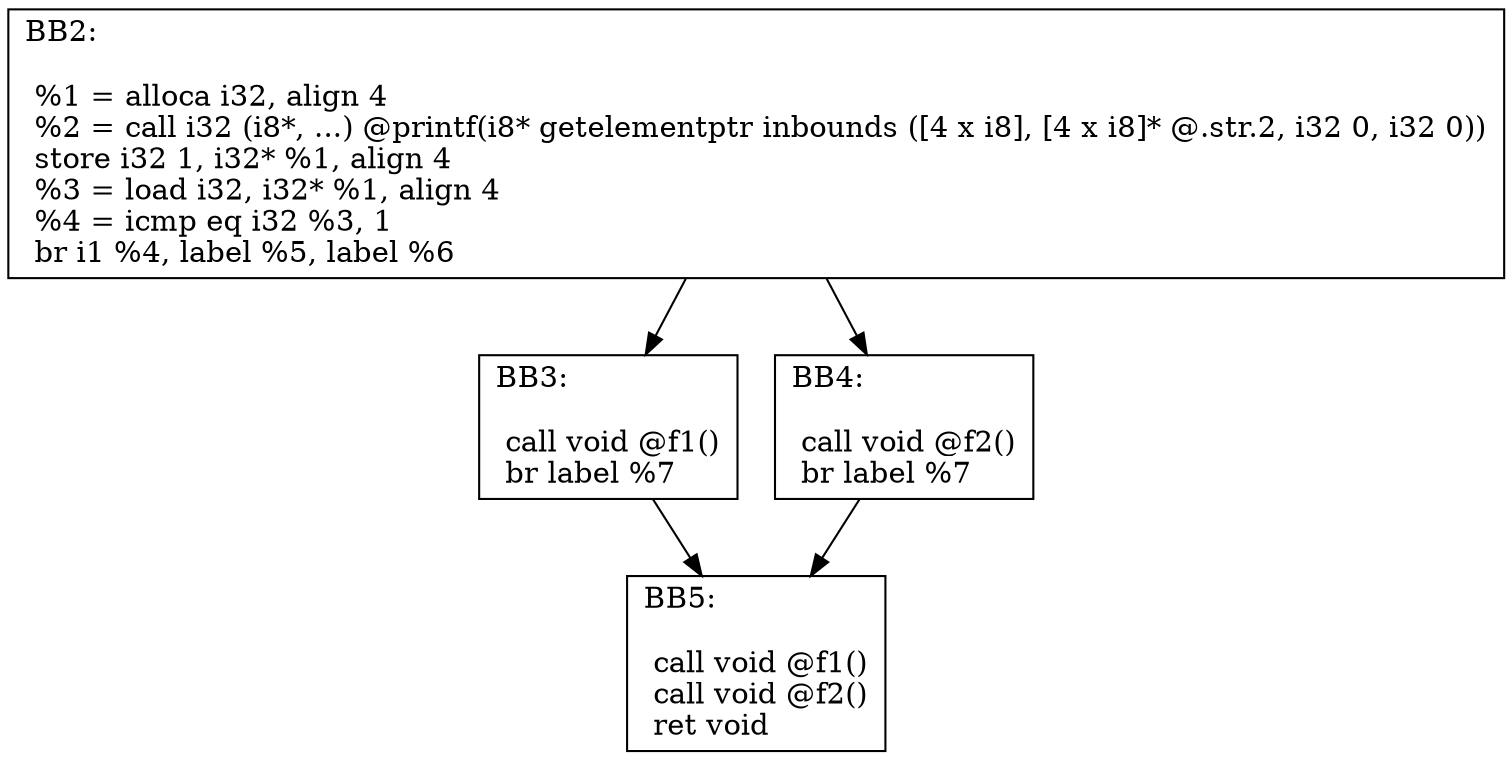 digraph "CFG for'f3' function" {
	BB2 [shape=record, label="{BB2:\l\l  %1 = alloca i32, align 4\l
  %2 = call i32 (i8*, ...) @printf(i8* getelementptr inbounds ([4 x i8], [4 x i8]* @.str.2, i32 0, i32 0))\l
  store i32 1, i32* %1, align 4\l
  %3 = load i32, i32* %1, align 4\l
  %4 = icmp eq i32 %3, 1\l
  br i1 %4, label %5, label %6\l
}"];
	BB2-> BB3;
	BB2-> BB4;
	BB3 [shape=record, label="{BB3:\l\l  call void @f1()\l
  br label %7\l
}"];
	BB3-> BB5;
	BB4 [shape=record, label="{BB4:\l\l  call void @f2()\l
  br label %7\l
}"];
	BB4-> BB5;
	BB5 [shape=record, label="{BB5:\l\l  call void @f1()\l
  call void @f2()\l
  ret void\l
}"];
}
